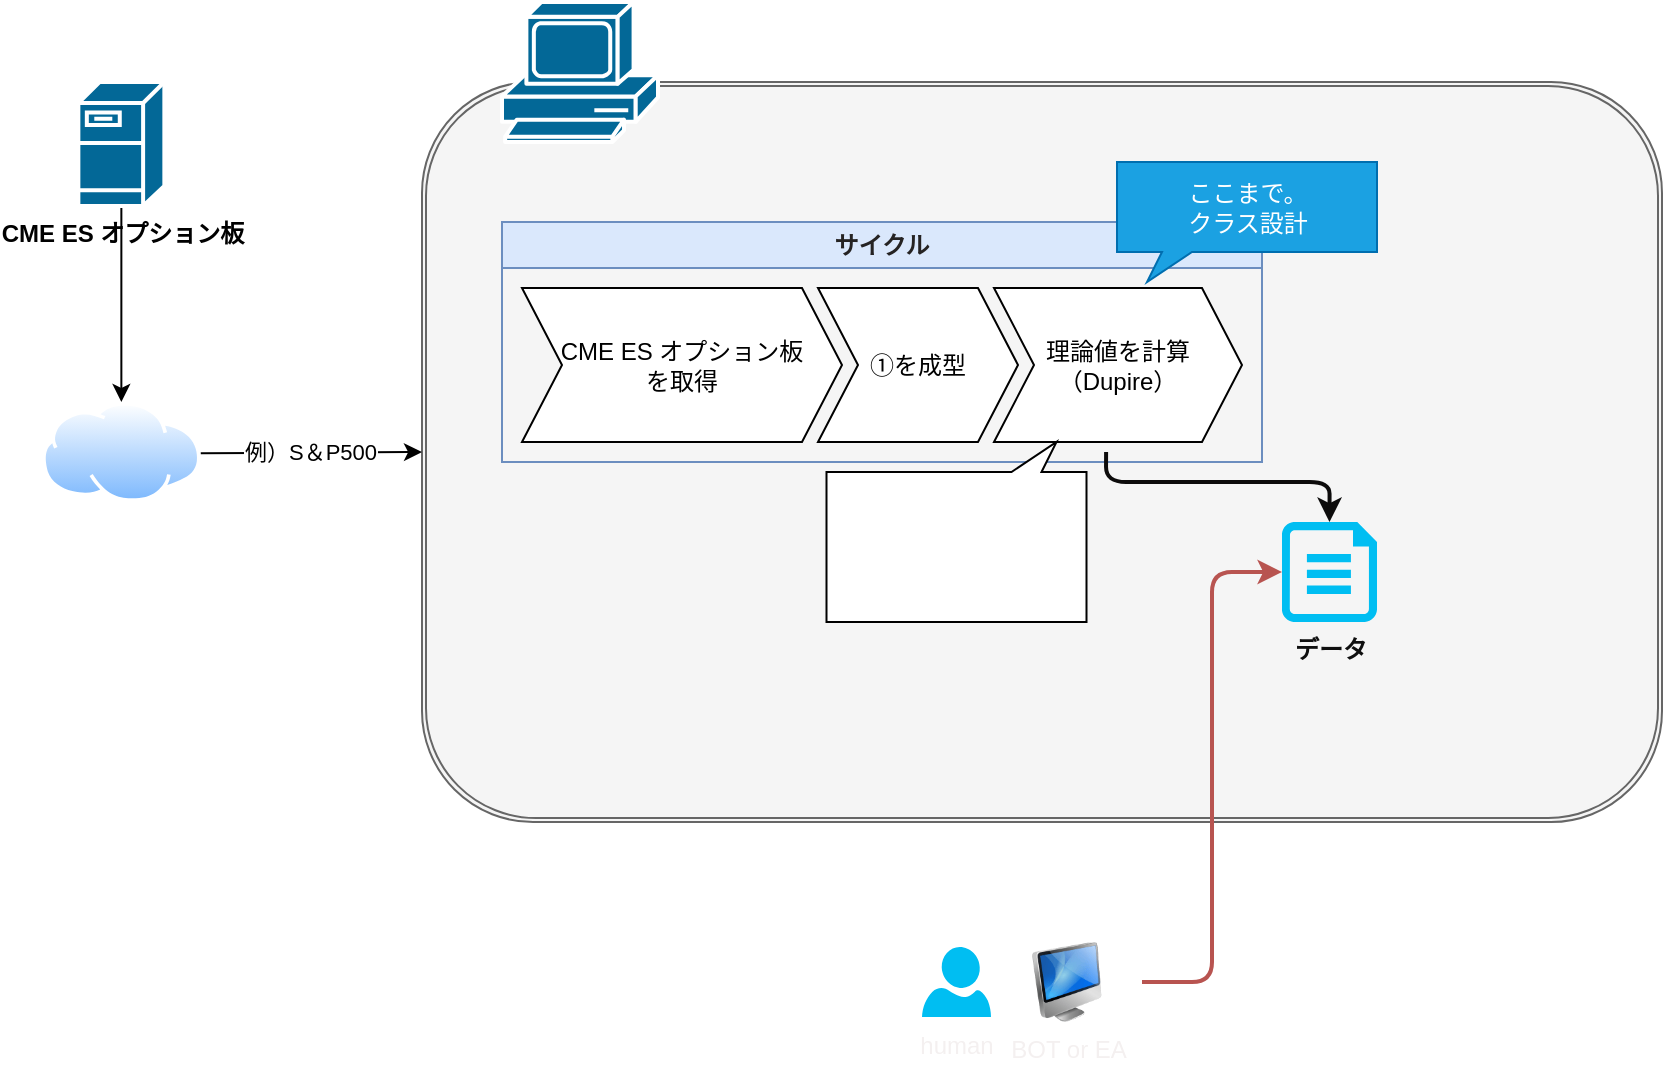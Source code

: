 <mxfile>
    <diagram id="IdgnXEe-6lJD7oLkzVtX" name="ページ1">
        <mxGraphModel dx="933" dy="779" grid="1" gridSize="10" guides="1" tooltips="1" connect="1" arrows="1" fold="1" page="1" pageScale="1" pageWidth="1169" pageHeight="827" math="0" shadow="0">
            <root>
                <mxCell id="0"/>
                <mxCell id="1" parent="0"/>
                <mxCell id="5" value="" style="shape=ext;double=1;rounded=1;whiteSpace=wrap;html=1;fillColor=#f5f5f5;strokeColor=#666666;fontColor=#333333;" vertex="1" parent="1">
                    <mxGeometry x="300" y="140" width="620" height="370" as="geometry"/>
                </mxCell>
                <mxCell id="2" value="" style="shape=mxgraph.cisco.computers_and_peripherals.pc;sketch=0;html=1;pointerEvents=1;dashed=0;fillColor=#036897;strokeColor=#ffffff;strokeWidth=2;verticalLabelPosition=bottom;verticalAlign=top;align=center;outlineConnect=0;" vertex="1" parent="1">
                    <mxGeometry x="340" y="100" width="78" height="70" as="geometry"/>
                </mxCell>
                <mxCell id="8" style="edgeStyle=none;html=1;" edge="1" parent="1" source="3" target="4">
                    <mxGeometry relative="1" as="geometry"/>
                </mxCell>
                <mxCell id="3" value="&lt;b&gt;CME ES オプション板&lt;/b&gt;" style="shape=mxgraph.cisco.servers.fileserver;sketch=0;html=1;pointerEvents=1;dashed=0;fillColor=#036897;strokeColor=#ffffff;strokeWidth=2;verticalLabelPosition=bottom;verticalAlign=top;align=center;outlineConnect=0;" vertex="1" parent="1">
                    <mxGeometry x="128.18" y="140" width="43" height="62" as="geometry"/>
                </mxCell>
                <mxCell id="9" value="例）S＆P500" style="edgeStyle=none;html=1;entryX=0;entryY=0.5;entryDx=0;entryDy=0;" edge="1" parent="1" source="4" target="5">
                    <mxGeometry x="-0.006" relative="1" as="geometry">
                        <mxPoint as="offset"/>
                    </mxGeometry>
                </mxCell>
                <mxCell id="4" value="" style="aspect=fixed;perimeter=ellipsePerimeter;html=1;align=center;shadow=0;dashed=0;spacingTop=3;image;image=img/lib/active_directory/internet_cloud.svg;" vertex="1" parent="1">
                    <mxGeometry x="110" y="300" width="79.37" height="50" as="geometry"/>
                </mxCell>
                <mxCell id="10" value="&lt;font color=&quot;#252323&quot;&gt;サイクル&lt;/font&gt;" style="swimlane;childLayout=stackLayout;horizontal=1;fillColor=#dae8fc;horizontalStack=1;resizeParent=1;resizeParentMax=0;resizeLast=0;collapsible=0;strokeColor=#6c8ebf;stackBorder=10;stackSpacing=-12;resizable=1;align=center;points=[];whiteSpace=wrap;html=1;" vertex="1" parent="1">
                    <mxGeometry x="340" y="210" width="380" height="120" as="geometry"/>
                </mxCell>
                <mxCell id="11" value="CME ES オプション板&lt;br&gt;を取得" style="shape=step;perimeter=stepPerimeter;fixedSize=1;points=[];whiteSpace=wrap;html=1;" vertex="1" parent="10">
                    <mxGeometry x="10" y="33" width="160" height="77" as="geometry"/>
                </mxCell>
                <mxCell id="12" value="①を成型" style="shape=step;perimeter=stepPerimeter;fixedSize=1;points=[];whiteSpace=wrap;html=1;" vertex="1" parent="10">
                    <mxGeometry x="158" y="33" width="100" height="77" as="geometry"/>
                </mxCell>
                <mxCell id="13" value="理論値を計算&lt;br&gt;（Dupire）" style="shape=step;perimeter=stepPerimeter;fixedSize=1;points=[];whiteSpace=wrap;html=1;" vertex="1" parent="10">
                    <mxGeometry x="246" y="33" width="124" height="77" as="geometry"/>
                </mxCell>
                <mxCell id="20" value="&lt;font color=&quot;#ffffff&quot;&gt;ボラティリティ&lt;br&gt;週１とか。&lt;br&gt;&lt;/font&gt;" style="whiteSpace=wrap;html=1;shape=mxgraph.basic.rectCallout;dx=30;dy=15;boundedLbl=1;fontColor=#252323;direction=west;" vertex="1" parent="1">
                    <mxGeometry x="502.25" y="320" width="130" height="90" as="geometry"/>
                </mxCell>
                <mxCell id="21" value="&lt;font color=&quot;#0f0f0f&quot;&gt;&lt;b&gt;データ&lt;/b&gt;&lt;/font&gt;" style="verticalLabelPosition=bottom;html=1;verticalAlign=top;align=center;strokeColor=none;fillColor=#00BEF2;shape=mxgraph.azure.cloud_services_configuration_file;pointerEvents=1;fontColor=#FFFFFF;" vertex="1" parent="1">
                    <mxGeometry x="730" y="360" width="47.5" height="50" as="geometry"/>
                </mxCell>
                <mxCell id="22" style="edgeStyle=orthogonalEdgeStyle;html=1;fontColor=#0f0f0f;entryX=0.5;entryY=0;entryDx=0;entryDy=0;entryPerimeter=0;exitX=0.452;exitY=1.065;exitDx=0;exitDy=0;exitPerimeter=0;strokeColor=#0d0c0c;strokeWidth=2;" edge="1" parent="1" source="13" target="21">
                    <mxGeometry relative="1" as="geometry">
                        <Array as="points">
                            <mxPoint x="642" y="340"/>
                            <mxPoint x="754" y="340"/>
                        </Array>
                    </mxGeometry>
                </mxCell>
                <mxCell id="24" style="edgeStyle=orthogonalEdgeStyle;html=1;strokeColor=#b85450;strokeWidth=2;fontColor=#f4f0f0;entryX=0;entryY=0.5;entryDx=0;entryDy=0;entryPerimeter=0;fillColor=#f8cecc;" edge="1" parent="1" source="23" target="21">
                    <mxGeometry relative="1" as="geometry"/>
                </mxCell>
                <mxCell id="23" value="&lt;font color=&quot;#f4f0f0&quot;&gt;BOT or EA&lt;br&gt;&lt;/font&gt;" style="image;html=1;image=img/lib/clip_art/computers/iMac_128x128.png;fontColor=#0f0f0f;" vertex="1" parent="1">
                    <mxGeometry x="585" y="570" width="75" height="40" as="geometry"/>
                </mxCell>
                <mxCell id="26" value="human" style="verticalLabelPosition=bottom;html=1;verticalAlign=top;align=center;strokeColor=none;fillColor=#00BEF2;shape=mxgraph.azure.user;fontColor=#f4f0f0;" vertex="1" parent="1">
                    <mxGeometry x="550" y="572.5" width="34.5" height="35" as="geometry"/>
                </mxCell>
                <mxCell id="28" value="&lt;font color=&quot;#ffffff&quot;&gt;ここまで。&lt;br&gt;クラス設計&lt;br&gt;&lt;/font&gt;" style="whiteSpace=wrap;html=1;shape=mxgraph.basic.rectCallout;dx=30;dy=15;boundedLbl=1;direction=east;fillColor=#1ba1e2;strokeColor=#006EAF;fontColor=#ffffff;" vertex="1" parent="1">
                    <mxGeometry x="647.5" y="180" width="130" height="60" as="geometry"/>
                </mxCell>
            </root>
        </mxGraphModel>
    </diagram>
</mxfile>